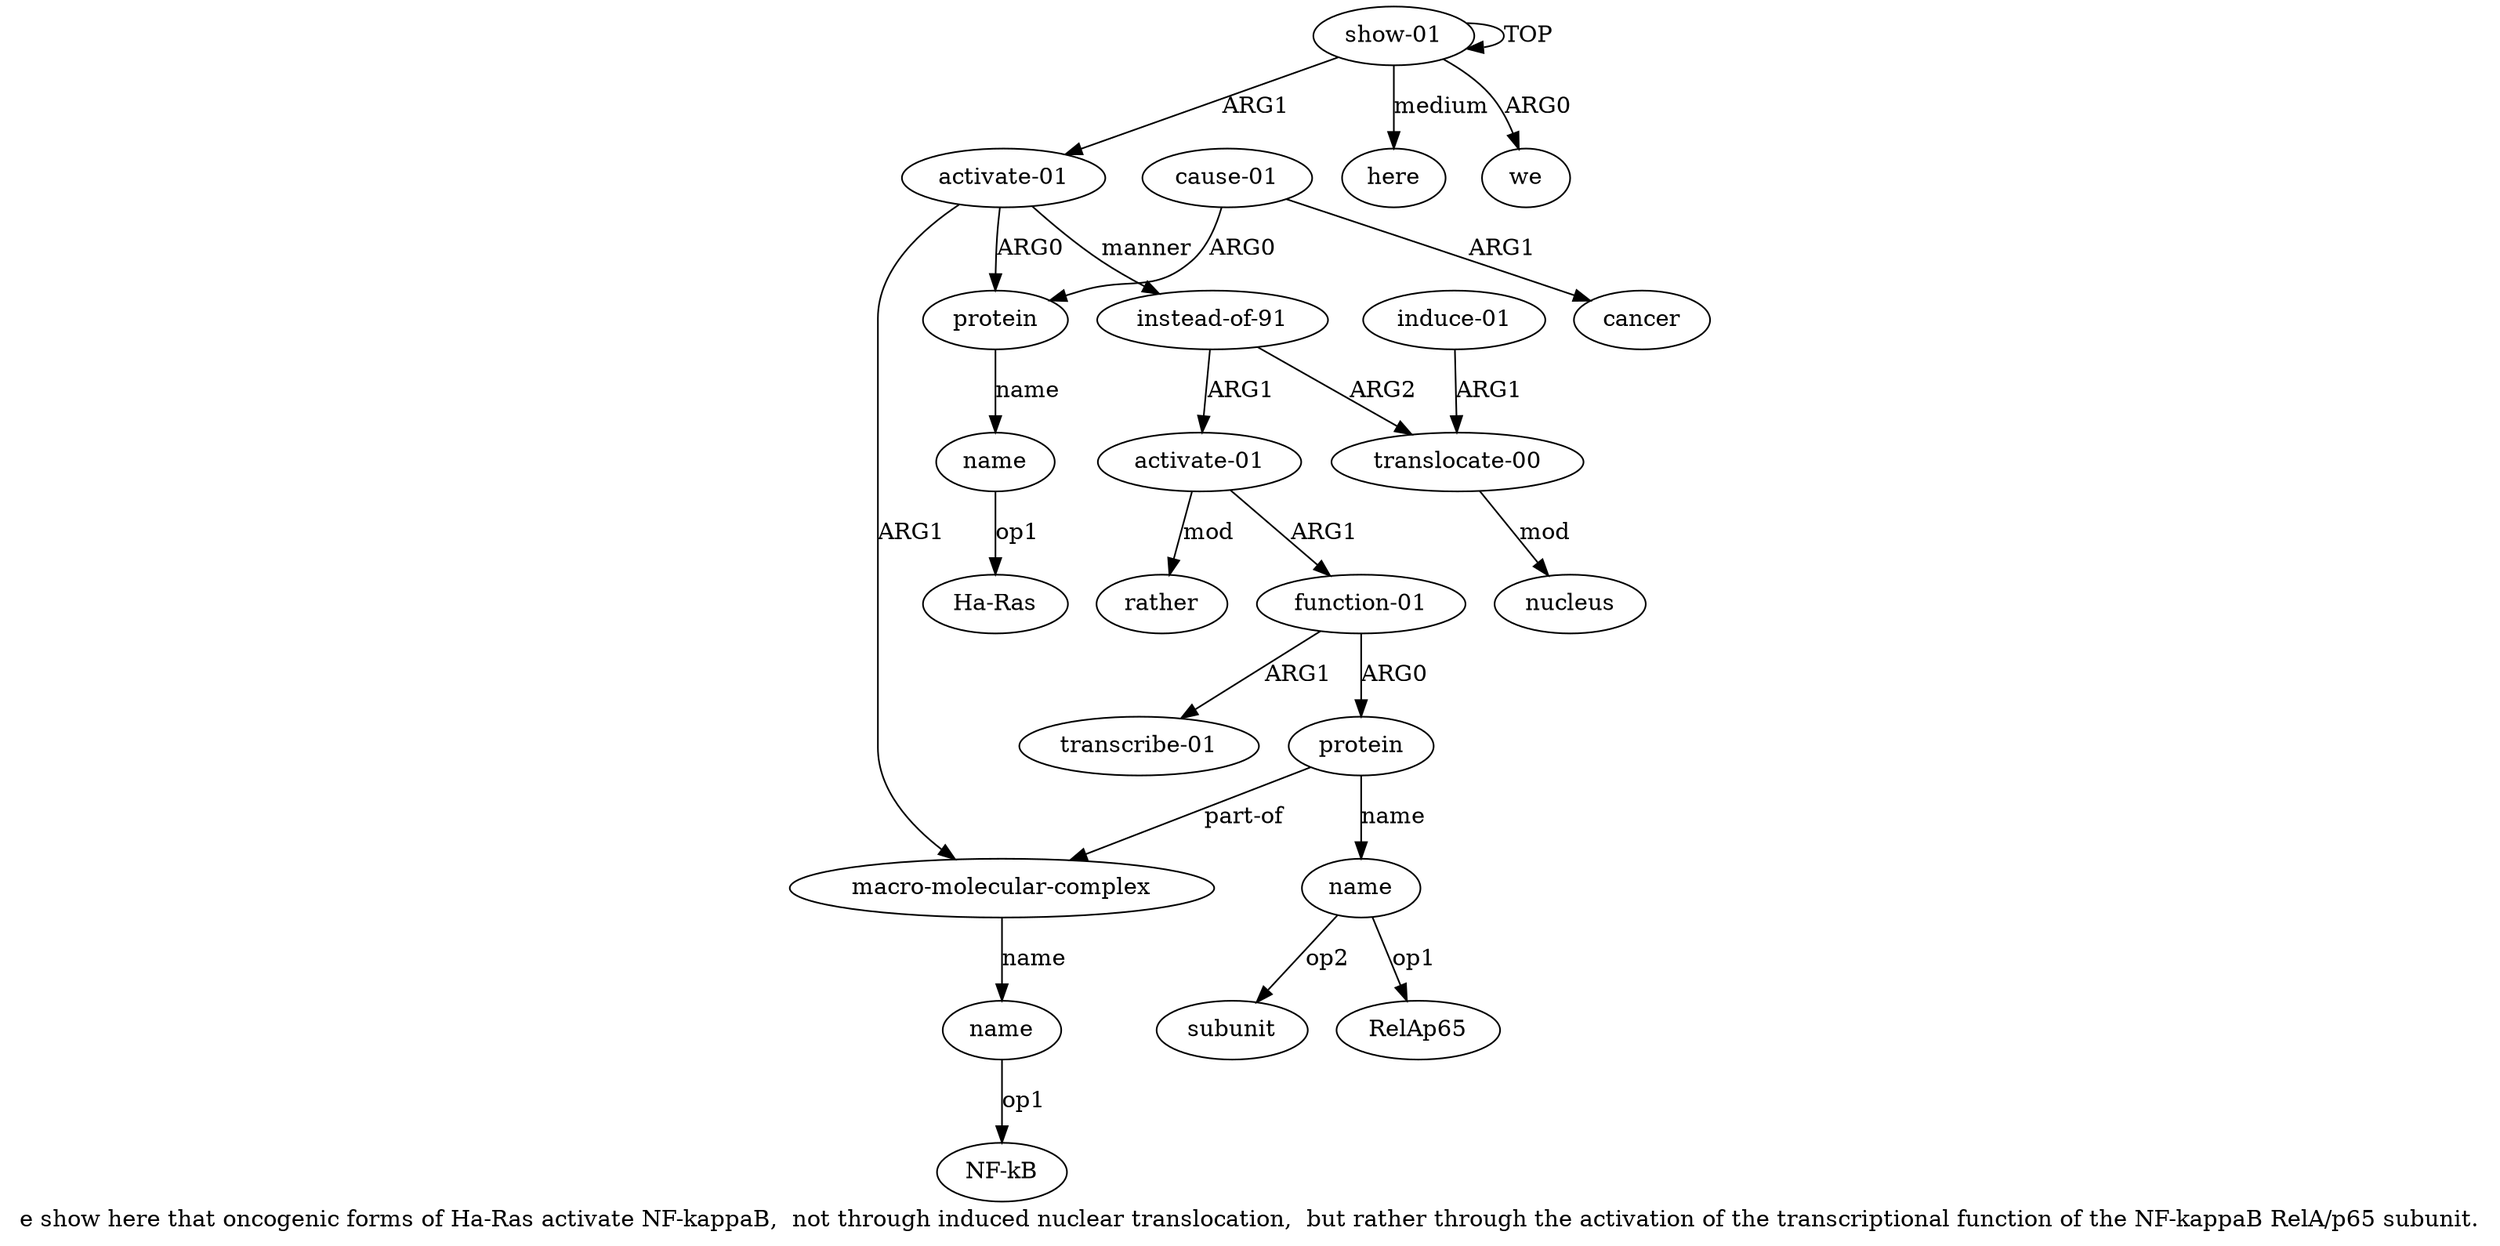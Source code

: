 digraph  {
	graph [label="e show here that oncogenic forms of Ha-Ras activate NF-kappaB,  not through induced nuclear translocation,  but rather through the \
activation of the transcriptional function of the NF-kappaB RelA/p65 subunit."];
	node [label="\N"];
	"a8 NF-kB"	 [color=black,
		gold_ind=-1,
		gold_label="NF-kB",
		label="NF-kB",
		test_ind=-1,
		test_label="NF-kB"];
	"a13 RelAp65"	 [color=black,
		gold_ind=-1,
		gold_label=RelAp65,
		label=RelAp65,
		test_ind=-1,
		test_label=RelAp65];
	"a13 subunit"	 [color=black,
		gold_ind=-1,
		gold_label=subunit,
		label=subunit,
		test_ind=-1,
		test_label=subunit];
	a15	 [color=black,
		gold_ind=15,
		gold_label=rather,
		label=rather,
		test_ind=15,
		test_label=rather];
	a14	 [color=black,
		gold_ind=14,
		gold_label="transcribe-01",
		label="transcribe-01",
		test_ind=14,
		test_label="transcribe-01"];
	a17	 [color=black,
		gold_ind=17,
		gold_label="induce-01",
		label="induce-01",
		test_ind=17,
		test_label="induce-01"];
	a16	 [color=black,
		gold_ind=16,
		gold_label="translocate-00",
		label="translocate-00",
		test_ind=16,
		test_label="translocate-00"];
	a17 -> a16 [key=0,
	color=black,
	gold_label=ARG1,
	label=ARG1,
	test_label=ARG1];
a18 [color=black,
	gold_ind=18,
	gold_label=nucleus,
	label=nucleus,
	test_ind=18,
	test_label=nucleus];
a16 -> a18 [key=0,
color=black,
gold_label=mod,
label=mod,
test_label=mod];
a11 [color=black,
gold_ind=11,
gold_label="function-01",
label="function-01",
test_ind=11,
test_label="function-01"];
a11 -> a14 [key=0,
color=black,
gold_label=ARG1,
label=ARG1,
test_label=ARG1];
a12 [color=black,
gold_ind=12,
gold_label=protein,
label=protein,
test_ind=12,
test_label=protein];
a11 -> a12 [key=0,
color=black,
gold_label=ARG0,
label=ARG0,
test_label=ARG0];
a10 [color=black,
gold_ind=10,
gold_label="activate-01",
label="activate-01",
test_ind=10,
test_label="activate-01"];
a10 -> a15 [key=0,
color=black,
gold_label=mod,
label=mod,
test_label=mod];
a10 -> a11 [key=0,
color=black,
gold_label=ARG1,
label=ARG1,
test_label=ARG1];
a13 [color=black,
gold_ind=13,
gold_label=name,
label=name,
test_ind=13,
test_label=name];
a13 -> "a13 RelAp65" [key=0,
color=black,
gold_label=op1,
label=op1,
test_label=op1];
a13 -> "a13 subunit" [key=0,
color=black,
gold_label=op2,
label=op2,
test_label=op2];
a12 -> a13 [key=0,
color=black,
gold_label=name,
label=name,
test_label=name];
a7 [color=black,
gold_ind=7,
gold_label="macro-molecular-complex",
label="macro-molecular-complex",
test_ind=7,
test_label="macro-molecular-complex"];
a12 -> a7 [key=0,
color=black,
gold_label="part-of",
label="part-of",
test_label="part-of"];
a19 [color=black,
gold_ind=19,
gold_label=here,
label=here,
test_ind=19,
test_label=here];
a1 [color=black,
gold_ind=1,
gold_label=we,
label=we,
test_ind=1,
test_label=we];
a0 [color=black,
gold_ind=0,
gold_label="show-01",
label="show-01",
test_ind=0,
test_label="show-01"];
a0 -> a19 [key=0,
color=black,
gold_label=medium,
label=medium,
test_label=medium];
a0 -> a1 [key=0,
color=black,
gold_label=ARG0,
label=ARG0,
test_label=ARG0];
a0 -> a0 [key=0,
color=black,
gold_label=TOP,
label=TOP,
test_label=TOP];
a2 [color=black,
gold_ind=2,
gold_label="activate-01",
label="activate-01",
test_ind=2,
test_label="activate-01"];
a0 -> a2 [key=0,
color=black,
gold_label=ARG1,
label=ARG1,
test_label=ARG1];
a3 [color=black,
gold_ind=3,
gold_label=protein,
label=protein,
test_ind=3,
test_label=protein];
a4 [color=black,
gold_ind=4,
gold_label=name,
label=name,
test_ind=4,
test_label=name];
a3 -> a4 [key=0,
color=black,
gold_label=name,
label=name,
test_label=name];
a2 -> a3 [key=0,
color=black,
gold_label=ARG0,
label=ARG0,
test_label=ARG0];
a2 -> a7 [key=0,
color=black,
gold_label=ARG1,
label=ARG1,
test_label=ARG1];
a9 [color=black,
gold_ind=9,
gold_label="instead-of-91",
label="instead-of-91",
test_ind=9,
test_label="instead-of-91"];
a2 -> a9 [key=0,
color=black,
gold_label=manner,
label=manner,
test_label=manner];
a5 [color=black,
gold_ind=5,
gold_label="cause-01",
label="cause-01",
test_ind=5,
test_label="cause-01"];
a5 -> a3 [key=0,
color=black,
gold_label=ARG0,
label=ARG0,
test_label=ARG0];
a6 [color=black,
gold_ind=6,
gold_label=cancer,
label=cancer,
test_ind=6,
test_label=cancer];
a5 -> a6 [key=0,
color=black,
gold_label=ARG1,
label=ARG1,
test_label=ARG1];
"a4 Ha-Ras" [color=black,
gold_ind=-1,
gold_label="Ha-Ras",
label="Ha-Ras",
test_ind=-1,
test_label="Ha-Ras"];
a4 -> "a4 Ha-Ras" [key=0,
color=black,
gold_label=op1,
label=op1,
test_label=op1];
a8 [color=black,
gold_ind=8,
gold_label=name,
label=name,
test_ind=8,
test_label=name];
a7 -> a8 [key=0,
color=black,
gold_label=name,
label=name,
test_label=name];
a9 -> a16 [key=0,
color=black,
gold_label=ARG2,
label=ARG2,
test_label=ARG2];
a9 -> a10 [key=0,
color=black,
gold_label=ARG1,
label=ARG1,
test_label=ARG1];
a8 -> "a8 NF-kB" [key=0,
color=black,
gold_label=op1,
label=op1,
test_label=op1];
}
